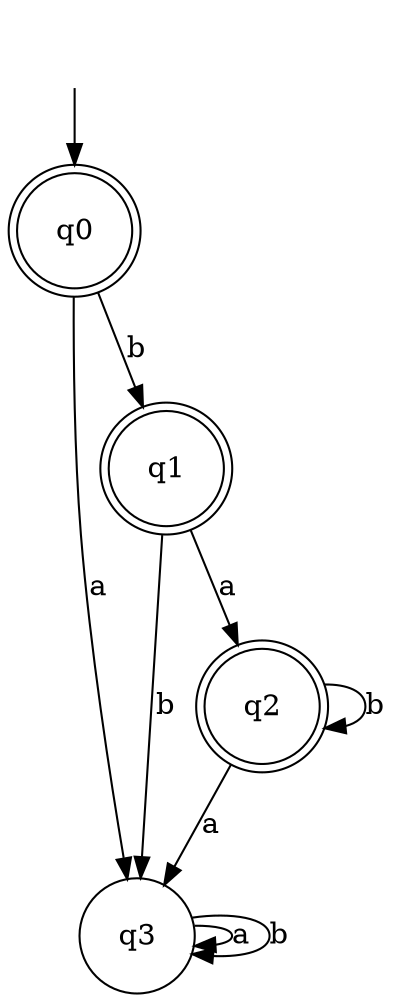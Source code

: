 digraph Automaton {

q3 [shape = circle, label=<<TABLE BORDER="0" CELLBORDER="0" CELLSPACING="0"><TR><TD>q3</TD></TR></TABLE>>];

q0 [shape = doublecircle, label=<<TABLE BORDER="0" CELLBORDER="0" CELLSPACING="0"><TR><TD>q0</TD></TR></TABLE>>];

q1 [shape = doublecircle, label=<<TABLE BORDER="0" CELLBORDER="0" CELLSPACING="0"><TR><TD>q1</TD></TR></TABLE>>];

q2 [shape = doublecircle, label=<<TABLE BORDER="0" CELLBORDER="0" CELLSPACING="0"><TR><TD>q2</TD></TR></TABLE>>];

_nil [style = invis, label=<<TABLE BORDER="0" CELLBORDER="" CELLSPACING="0"><TR><TD>_nil</TD></TR></TABLE>>];

q3->q3 [label="a"];

q3->q3 [label="b"];

_nil -> q0 [];

q1->q3 [label="b"];

q1->q2 [label="a"];

q2->q2 [label="b"];

q0->q1 [label="b"];

q2->q3 [label="a"];

q0->q3 [label="a"];

}
